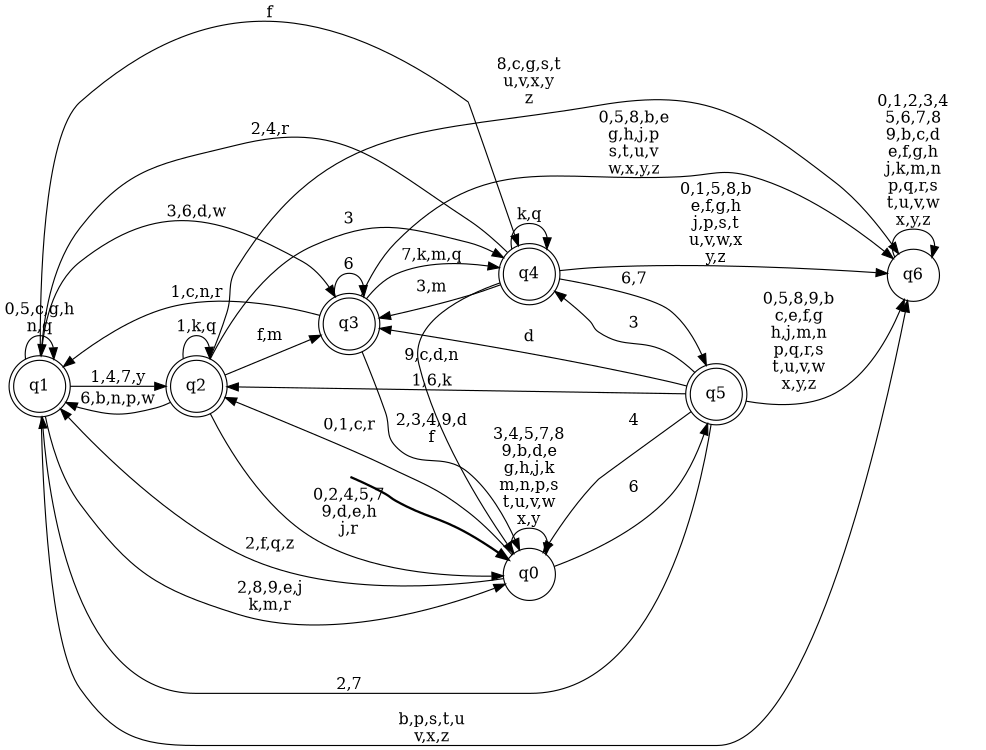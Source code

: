 digraph BlueStar {
__start0 [style = invis, shape = none, label = "", width = 0, height = 0];

rankdir=LR;
size="8,5";

s0 [style="filled", color="black", fillcolor="white" shape="circle", label="q0"];
s1 [style="rounded,filled", color="black", fillcolor="white" shape="doublecircle", label="q1"];
s2 [style="rounded,filled", color="black", fillcolor="white" shape="doublecircle", label="q2"];
s3 [style="rounded,filled", color="black", fillcolor="white" shape="doublecircle", label="q3"];
s4 [style="rounded,filled", color="black", fillcolor="white" shape="doublecircle", label="q4"];
s5 [style="rounded,filled", color="black", fillcolor="white" shape="doublecircle", label="q5"];
s6 [style="filled", color="black", fillcolor="white" shape="circle", label="q6"];
subgraph cluster_main { 
	graph [pad=".75", ranksep="0.15", nodesep="0.15"];
	 style=invis; 
	__start0 -> s0 [penwidth=2];
}
s0 -> s0 [label="3,4,5,7,8\n9,b,d,e\ng,h,j,k\nm,n,p,s\nt,u,v,w\nx,y"];
s0 -> s1 [label="2,f,q,z"];
s0 -> s2 [label="0,1,c,r"];
s0 -> s5 [label="6"];
s1 -> s0 [label="2,8,9,e,j\nk,m,r"];
s1 -> s1 [label="0,5,c,g,h\nn,q"];
s1 -> s2 [label="1,4,7,y"];
s1 -> s3 [label="3,6,d,w"];
s1 -> s4 [label="f"];
s1 -> s6 [label="b,p,s,t,u\nv,x,z"];
s2 -> s0 [label="0,2,4,5,7\n9,d,e,h\nj,r"];
s2 -> s1 [label="6,b,n,p,w"];
s2 -> s2 [label="1,k,q"];
s2 -> s3 [label="f,m"];
s2 -> s4 [label="3"];
s2 -> s6 [label="8,c,g,s,t\nu,v,x,y\nz"];
s3 -> s0 [label="2,3,4,9,d\nf"];
s3 -> s1 [label="1,c,n,r"];
s3 -> s3 [label="6"];
s3 -> s4 [label="7,k,m,q"];
s3 -> s6 [label="0,5,8,b,e\ng,h,j,p\ns,t,u,v\nw,x,y,z"];
s4 -> s0 [label="9,c,d,n"];
s4 -> s1 [label="2,4,r"];
s4 -> s3 [label="3,m"];
s4 -> s4 [label="k,q"];
s4 -> s5 [label="6,7"];
s4 -> s6 [label="0,1,5,8,b\ne,f,g,h\nj,p,s,t\nu,v,w,x\ny,z"];
s5 -> s0 [label="4"];
s5 -> s1 [label="2,7"];
s5 -> s2 [label="1,6,k"];
s5 -> s3 [label="d"];
s5 -> s4 [label="3"];
s5 -> s6 [label="0,5,8,9,b\nc,e,f,g\nh,j,m,n\np,q,r,s\nt,u,v,w\nx,y,z"];
s6 -> s6 [label="0,1,2,3,4\n5,6,7,8\n9,b,c,d\ne,f,g,h\nj,k,m,n\np,q,r,s\nt,u,v,w\nx,y,z"];

}